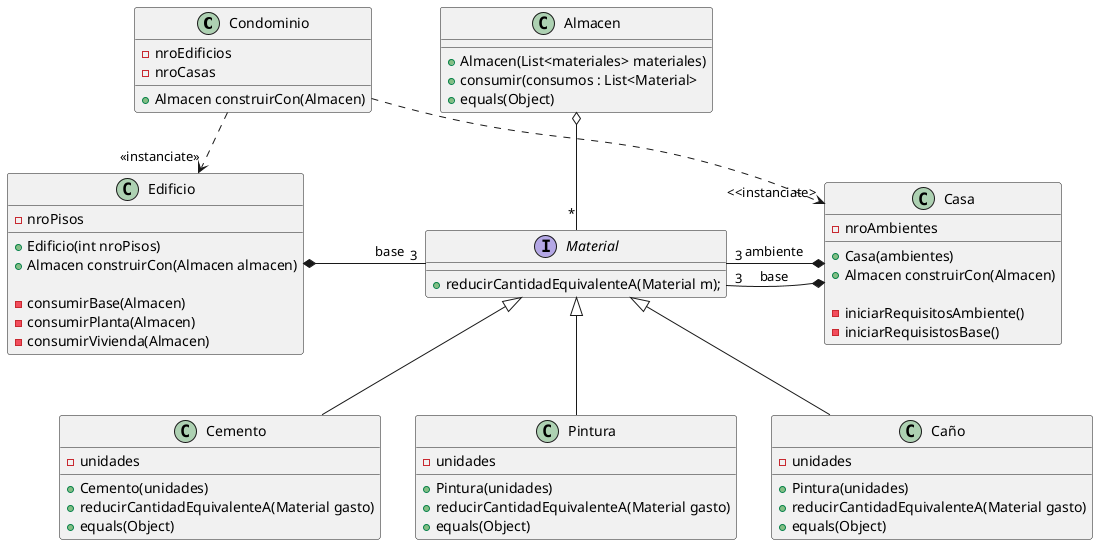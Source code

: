 @startuml

class Condominio {
    - nroEdificios
    - nroCasas

    + Almacen construirCon(Almacen)
}

class Almacen {

    + Almacen(List<materiales> materiales)
    + consumir(consumos : List<Material>
    + equals(Object)
}

class Casa {
    - nroAmbientes

    + Casa(ambientes)
    + Almacen construirCon(Almacen)

    - iniciarRequisitosAmbiente()
    - iniciarRequisistosBase()
}


class Edificio {
    - nroPisos

    + Edificio(int nroPisos)
    + Almacen construirCon(Almacen almacen)

    - consumirBase(Almacen)
    - consumirPlanta(Almacen)
    - consumirVivienda(Almacen)
}

interface Material {

    + reducirCantidadEquivalenteA(Material m);
}

class Cemento {
    - unidades

    + Cemento(unidades)
    + reducirCantidadEquivalenteA(Material gasto)
    + equals(Object)
}

class Pintura {
    - unidades

    + Pintura(unidades)
    + reducirCantidadEquivalenteA(Material gasto)
    + equals(Object)
}

class Caño {
    - unidades

    + Pintura(unidades)
    + reducirCantidadEquivalenteA(Material gasto)
    + equals(Object)
}

Almacen o-- "*" Material
Material "3" -* Casa: "base "
Material "3" -* Casa: "ambiente "

Edificio *- "3" Material: "\t\tbase "

Material <|-- Pintura
Material <|-- Caño
Material <|-- Cemento

Condominio ..> "<<instanciate>" Casa
Condominio ..> "<<instanciate>>" Edificio

@enduml